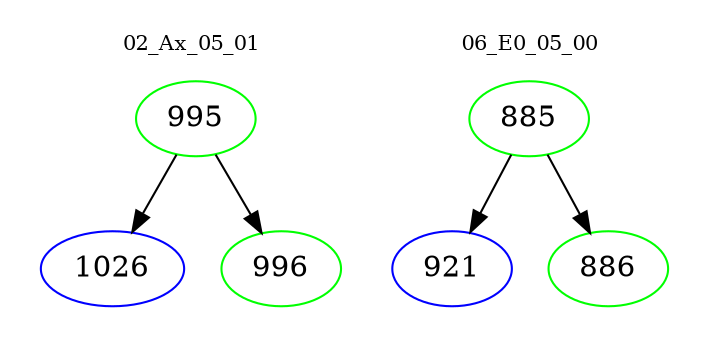 digraph{
subgraph cluster_0 {
color = white
label = "02_Ax_05_01";
fontsize=10;
T0_995 [label="995", color="green"]
T0_995 -> T0_1026 [color="black"]
T0_1026 [label="1026", color="blue"]
T0_995 -> T0_996 [color="black"]
T0_996 [label="996", color="green"]
}
subgraph cluster_1 {
color = white
label = "06_E0_05_00";
fontsize=10;
T1_885 [label="885", color="green"]
T1_885 -> T1_921 [color="black"]
T1_921 [label="921", color="blue"]
T1_885 -> T1_886 [color="black"]
T1_886 [label="886", color="green"]
}
}
